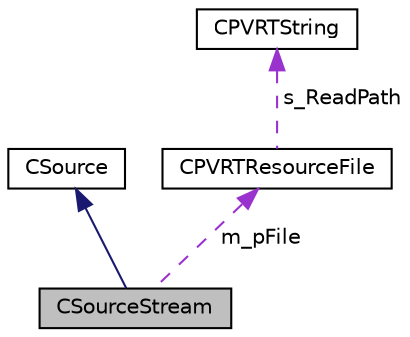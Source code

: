 digraph "CSourceStream"
{
  edge [fontname="Helvetica",fontsize="10",labelfontname="Helvetica",labelfontsize="10"];
  node [fontname="Helvetica",fontsize="10",shape=record];
  Node1 [label="CSourceStream",height=0.2,width=0.4,color="black", fillcolor="grey75", style="filled", fontcolor="black"];
  Node2 -> Node1 [dir="back",color="midnightblue",fontsize="10",style="solid",fontname="Helvetica"];
  Node2 [label="CSource",height=0.2,width=0.4,color="black", fillcolor="white", style="filled",URL="$class_c_source.html"];
  Node3 -> Node1 [dir="back",color="darkorchid3",fontsize="10",style="dashed",label=" m_pFile" ,fontname="Helvetica"];
  Node3 [label="CPVRTResourceFile",height=0.2,width=0.4,color="black", fillcolor="white", style="filled",URL="$class_c_p_v_r_t_resource_file.html",tooltip="Simple resource file wrapper. "];
  Node4 -> Node3 [dir="back",color="darkorchid3",fontsize="10",style="dashed",label=" s_ReadPath" ,fontname="Helvetica"];
  Node4 [label="CPVRTString",height=0.2,width=0.4,color="black", fillcolor="white", style="filled",URL="$class_c_p_v_r_t_string.html",tooltip="A string class. "];
}
